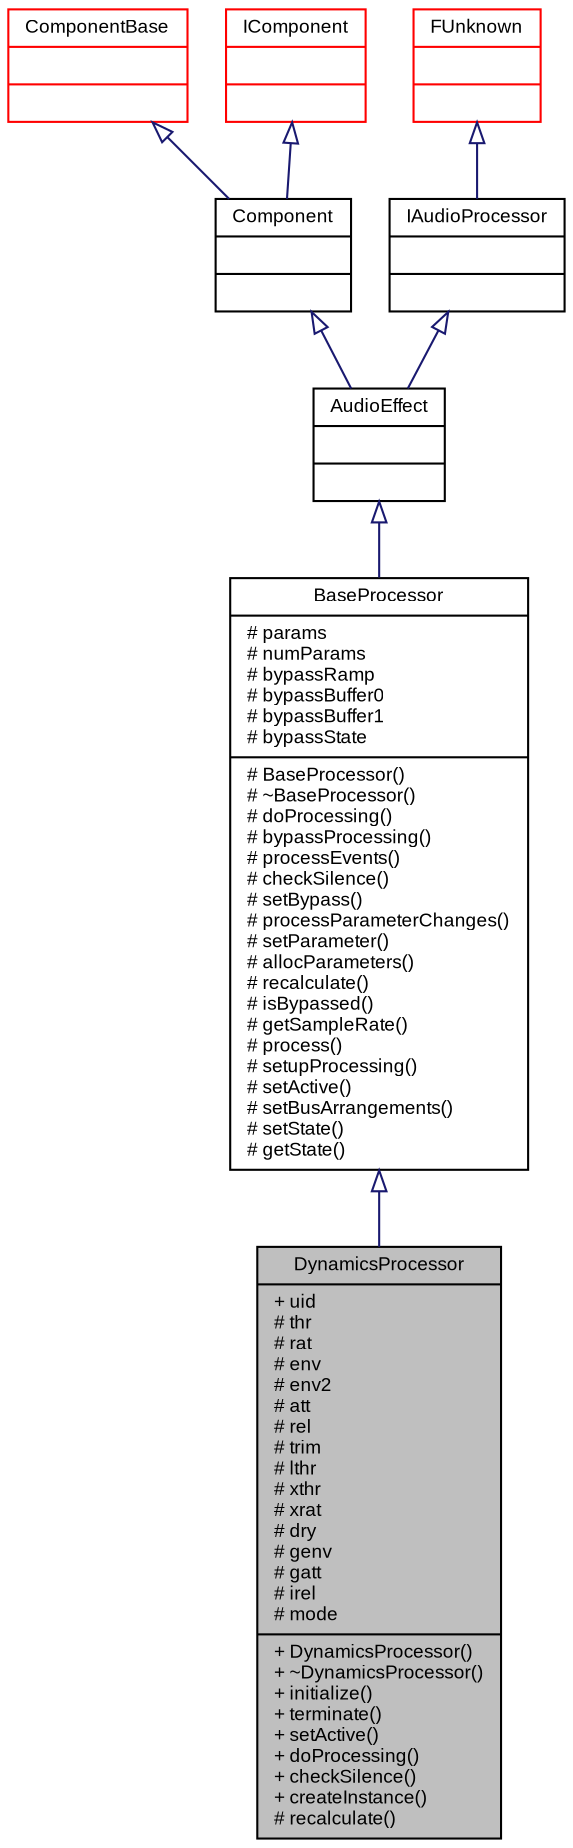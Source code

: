 digraph G
{
  bgcolor="transparent";
  edge [fontname="Arial",fontsize="9",labelfontname="Arial",labelfontsize="9"];
  node [fontname="Arial",fontsize="9",shape=record];
  Node1 [label="{DynamicsProcessor\n|+ uid\l# thr\l# rat\l# env\l# env2\l# att\l# rel\l# trim\l# lthr\l# xthr\l# xrat\l# dry\l# genv\l# gatt\l# irel\l# mode\l|+ DynamicsProcessor()\l+ ~DynamicsProcessor()\l+ initialize()\l+ terminate()\l+ setActive()\l+ doProcessing()\l+ checkSilence()\l+ createInstance()\l# recalculate()\l}",height=0.2,width=0.4,color="black", fillcolor="grey75", style="filled" fontcolor="black"];
  Node2 -> Node1 [dir=back,color="midnightblue",fontsize="9",style="solid",arrowtail="empty",fontname="Arial"];
  Node2 [label="{BaseProcessor\n|# params\l# numParams\l# bypassRamp\l# bypassBuffer0\l# bypassBuffer1\l# bypassState\l|# BaseProcessor()\l# ~BaseProcessor()\l# doProcessing()\l# bypassProcessing()\l# processEvents()\l# checkSilence()\l# setBypass()\l# processParameterChanges()\l# setParameter()\l# allocParameters()\l# recalculate()\l# isBypassed()\l# getSampleRate()\l# process()\l# setupProcessing()\l# setActive()\l# setBusArrangements()\l# setState()\l# getState()\l}",height=0.2,width=0.4,color="black",URL="$classSteinberg_1_1Vst_1_1mda_1_1BaseProcessor.html"];
  Node3 -> Node2 [dir=back,color="midnightblue",fontsize="9",style="solid",arrowtail="empty",fontname="Arial"];
  Node3 [label="{AudioEffect\n||}",height=0.2,width=0.4,color="black",URL="vstsdk.tag$classSteinberg_1_1Vst_1_1AudioEffect.html"];
  Node4 -> Node3 [dir=back,color="midnightblue",fontsize="9",style="solid",arrowtail="empty",fontname="Arial"];
  Node4 [label="{Component\n||}",height=0.2,width=0.4,color="black",URL="vstsdk.tag$classSteinberg_1_1Vst_1_1Component.html"];
  Node5 -> Node4 [dir=back,color="midnightblue",fontsize="9",style="solid",arrowtail="empty",fontname="Arial"];
  Node5 [label="{ComponentBase\n||}",height=0.2,width=0.4,color="red",URL="vstsdk.tag$classSteinberg_1_1Vst_1_1ComponentBase.html"];
  Node6 -> Node4 [dir=back,color="midnightblue",fontsize="9",style="solid",arrowtail="empty",fontname="Arial"];
  Node6 [label="{IComponent\n||}",height=0.2,width=0.4,color="red",URL="vstinterfaces.tag$classSteinberg_1_1Vst_1_1IComponent.html"];
  Node7 -> Node3 [dir=back,color="midnightblue",fontsize="9",style="solid",arrowtail="empty",fontname="Arial"];
  Node7 [label="{IAudioProcessor\n||}",height=0.2,width=0.4,color="black",URL="vstinterfaces.tag$classSteinberg_1_1Vst_1_1IAudioProcessor.html"];
  Node8 -> Node7 [dir=back,color="midnightblue",fontsize="9",style="solid",arrowtail="empty",fontname="Arial"];
  Node8 [label="{FUnknown\n||}",height=0.2,width=0.4,color="red",URL="base.tag$classSteinberg_1_1FUnknown.html"];
}
